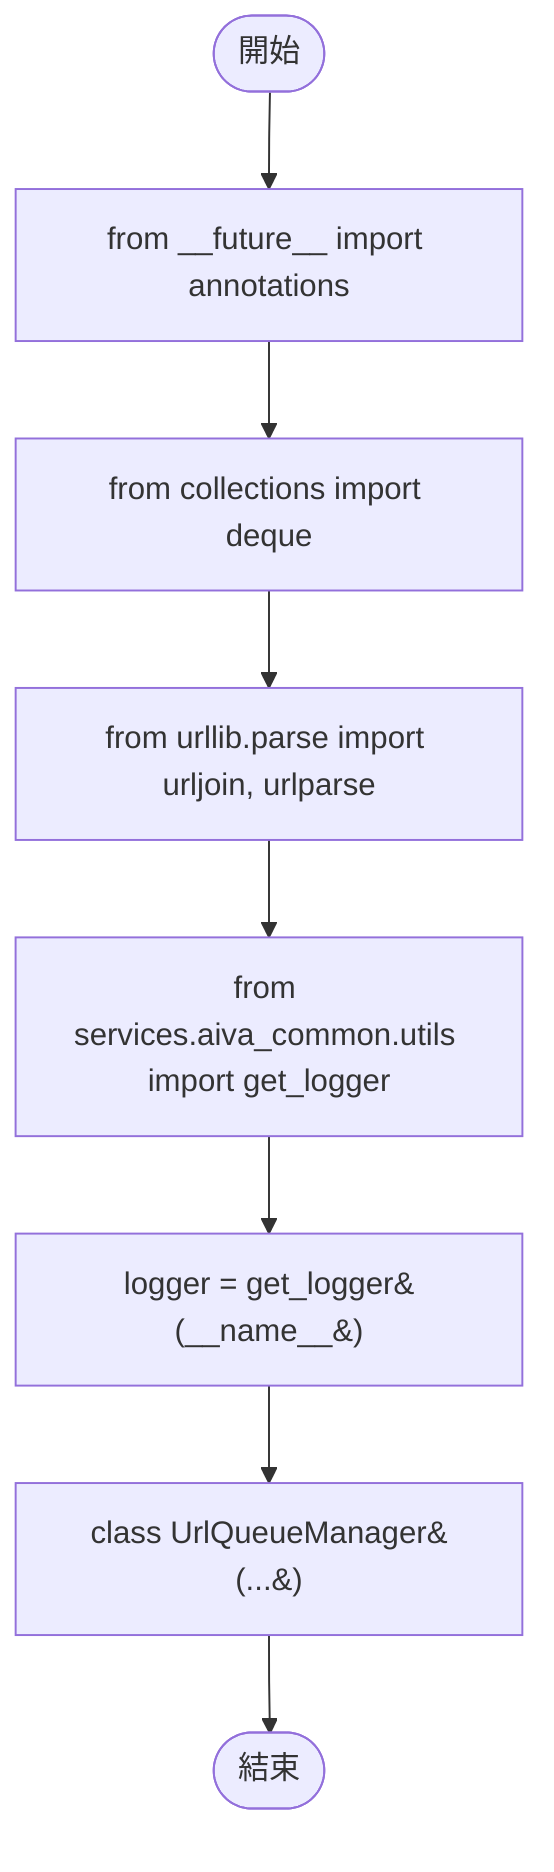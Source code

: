 flowchart TB
    n1([開始])
    n2([結束])
    n3[from __future__ import annotations]
    n4[from collections import deque]
    n5[from urllib.parse import urljoin, urlparse]
    n6[from services.aiva_common.utils import get_logger]
    n7[logger = get_logger&#40;__name__&#41;]
    n8[class UrlQueueManager&#40;...&#41;]
    n1 --> n3
    n3 --> n4
    n4 --> n5
    n5 --> n6
    n6 --> n7
    n7 --> n8
    n8 --> n2